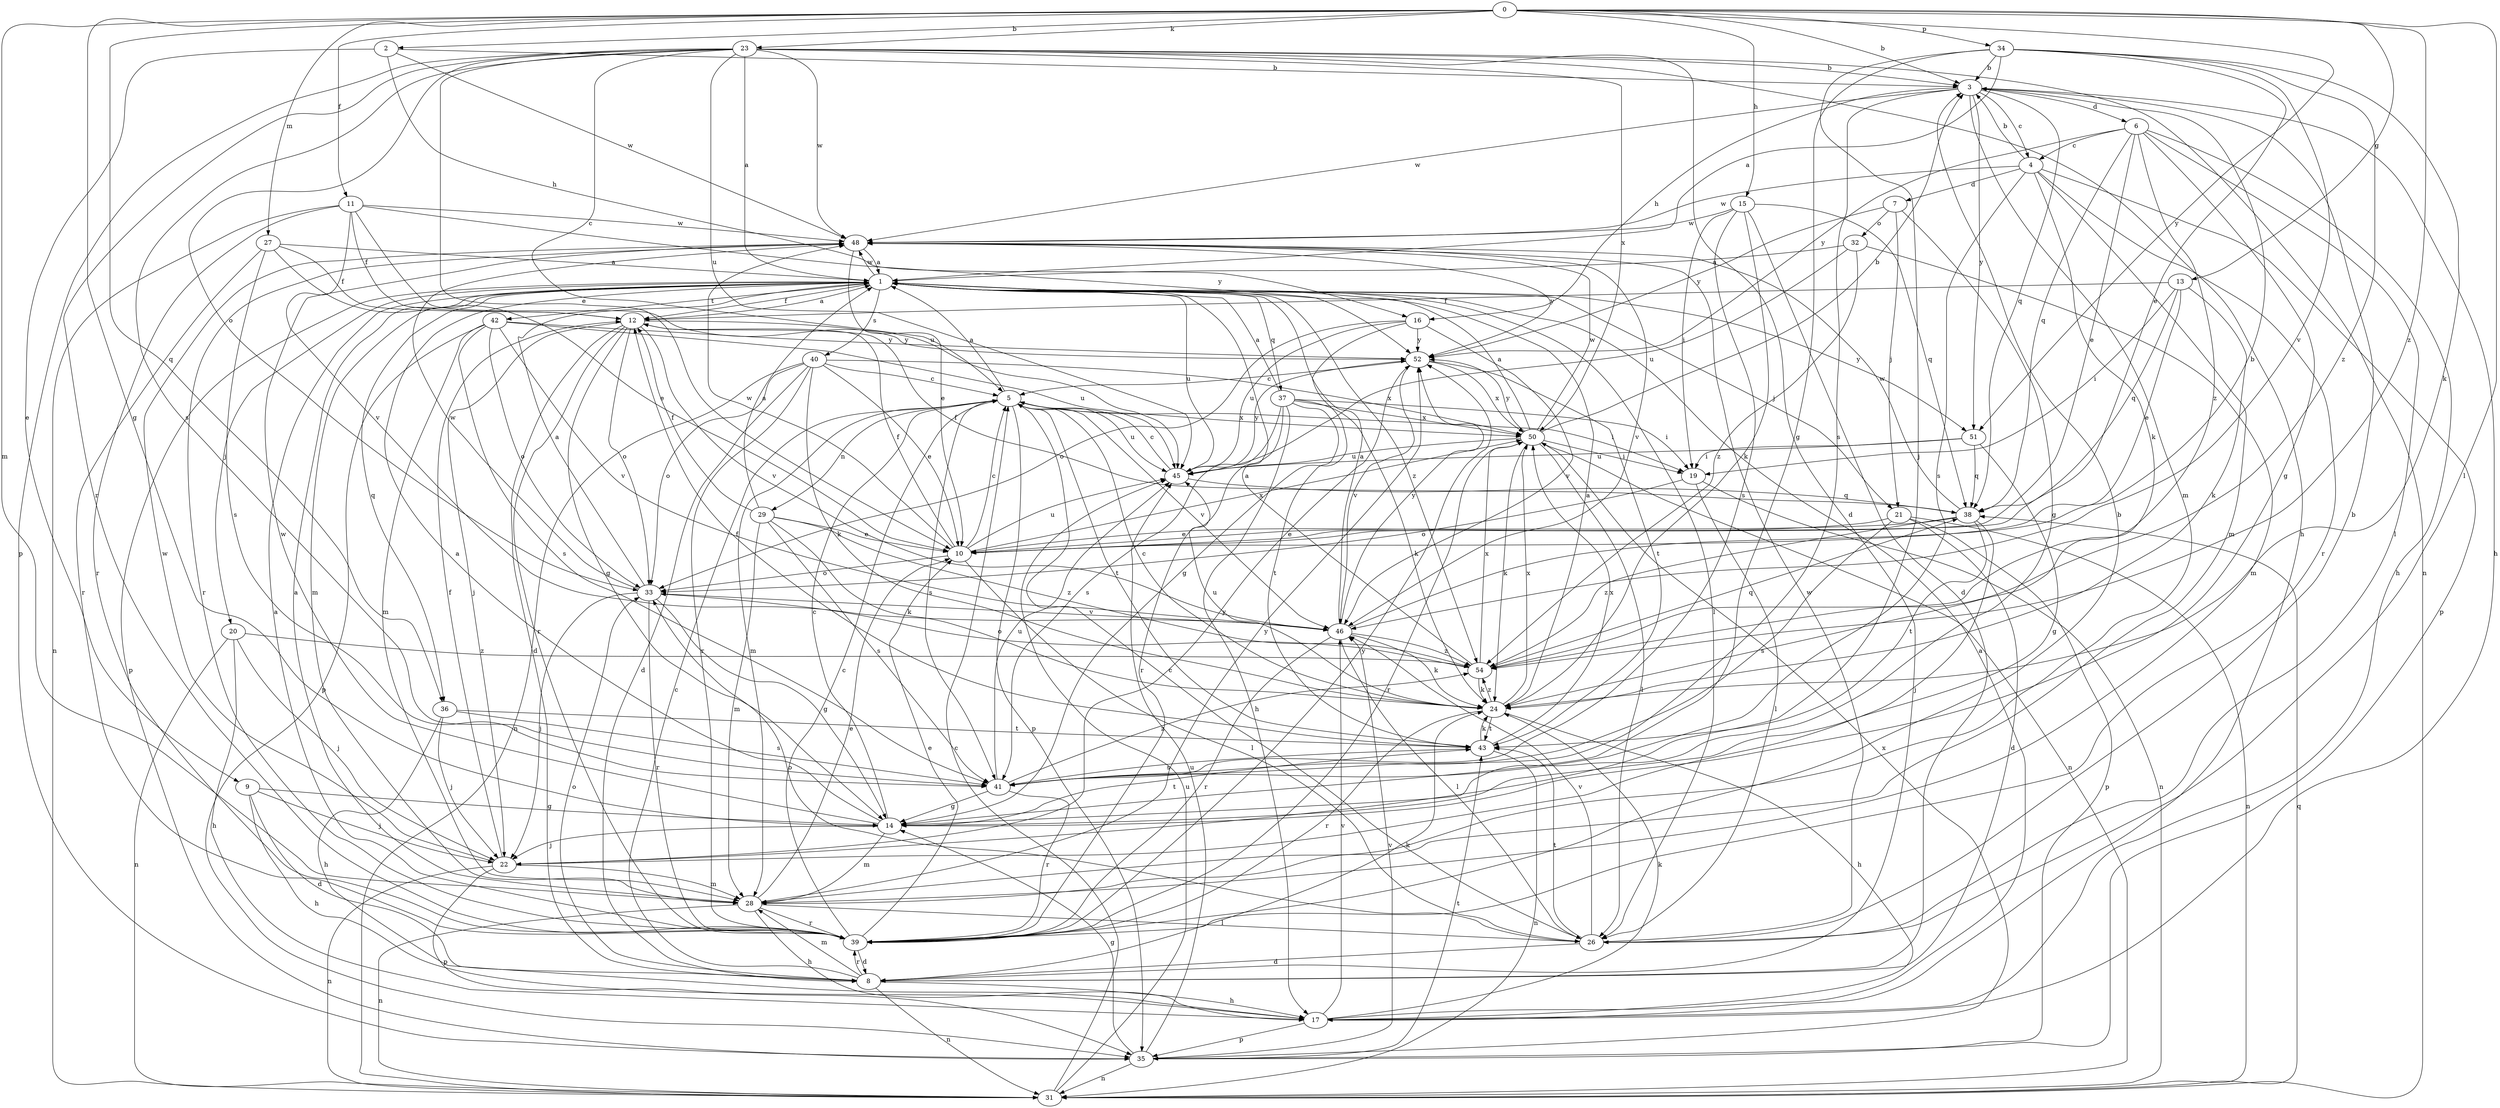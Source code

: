 strict digraph  {
0;
1;
2;
3;
4;
5;
6;
7;
8;
9;
10;
11;
12;
13;
14;
15;
16;
17;
19;
20;
21;
22;
23;
24;
26;
27;
28;
29;
31;
32;
33;
34;
35;
36;
37;
38;
39;
40;
41;
42;
43;
45;
46;
48;
50;
51;
52;
54;
0 -> 2  [label=b];
0 -> 3  [label=b];
0 -> 11  [label=f];
0 -> 13  [label=g];
0 -> 14  [label=g];
0 -> 15  [label=h];
0 -> 23  [label=k];
0 -> 26  [label=l];
0 -> 27  [label=m];
0 -> 28  [label=m];
0 -> 34  [label=p];
0 -> 36  [label=q];
0 -> 51  [label=y];
0 -> 54  [label=z];
1 -> 12  [label=f];
1 -> 20  [label=j];
1 -> 21  [label=j];
1 -> 26  [label=l];
1 -> 28  [label=m];
1 -> 35  [label=p];
1 -> 36  [label=q];
1 -> 37  [label=q];
1 -> 40  [label=s];
1 -> 42  [label=t];
1 -> 45  [label=u];
1 -> 48  [label=w];
1 -> 51  [label=y];
1 -> 54  [label=z];
2 -> 3  [label=b];
2 -> 9  [label=e];
2 -> 16  [label=h];
2 -> 48  [label=w];
3 -> 4  [label=c];
3 -> 6  [label=d];
3 -> 16  [label=h];
3 -> 17  [label=h];
3 -> 28  [label=m];
3 -> 38  [label=q];
3 -> 41  [label=s];
3 -> 48  [label=w];
3 -> 51  [label=y];
4 -> 3  [label=b];
4 -> 7  [label=d];
4 -> 24  [label=k];
4 -> 28  [label=m];
4 -> 35  [label=p];
4 -> 39  [label=r];
4 -> 41  [label=s];
4 -> 48  [label=w];
5 -> 1  [label=a];
5 -> 19  [label=i];
5 -> 28  [label=m];
5 -> 29  [label=n];
5 -> 35  [label=p];
5 -> 41  [label=s];
5 -> 43  [label=t];
5 -> 45  [label=u];
5 -> 46  [label=v];
5 -> 50  [label=x];
6 -> 4  [label=c];
6 -> 10  [label=e];
6 -> 14  [label=g];
6 -> 17  [label=h];
6 -> 26  [label=l];
6 -> 38  [label=q];
6 -> 52  [label=y];
6 -> 54  [label=z];
7 -> 14  [label=g];
7 -> 21  [label=j];
7 -> 32  [label=o];
7 -> 52  [label=y];
8 -> 5  [label=c];
8 -> 17  [label=h];
8 -> 24  [label=k];
8 -> 28  [label=m];
8 -> 31  [label=n];
8 -> 33  [label=o];
8 -> 39  [label=r];
9 -> 8  [label=d];
9 -> 14  [label=g];
9 -> 17  [label=h];
9 -> 22  [label=j];
10 -> 5  [label=c];
10 -> 12  [label=f];
10 -> 26  [label=l];
10 -> 33  [label=o];
10 -> 45  [label=u];
10 -> 48  [label=w];
10 -> 50  [label=x];
11 -> 12  [label=f];
11 -> 31  [label=n];
11 -> 39  [label=r];
11 -> 45  [label=u];
11 -> 46  [label=v];
11 -> 48  [label=w];
11 -> 52  [label=y];
12 -> 1  [label=a];
12 -> 8  [label=d];
12 -> 14  [label=g];
12 -> 22  [label=j];
12 -> 33  [label=o];
12 -> 39  [label=r];
12 -> 46  [label=v];
12 -> 52  [label=y];
13 -> 10  [label=e];
13 -> 12  [label=f];
13 -> 19  [label=i];
13 -> 24  [label=k];
13 -> 38  [label=q];
14 -> 1  [label=a];
14 -> 5  [label=c];
14 -> 22  [label=j];
14 -> 28  [label=m];
14 -> 43  [label=t];
14 -> 48  [label=w];
15 -> 8  [label=d];
15 -> 19  [label=i];
15 -> 24  [label=k];
15 -> 38  [label=q];
15 -> 41  [label=s];
15 -> 48  [label=w];
16 -> 14  [label=g];
16 -> 33  [label=o];
16 -> 45  [label=u];
16 -> 46  [label=v];
16 -> 52  [label=y];
17 -> 1  [label=a];
17 -> 24  [label=k];
17 -> 35  [label=p];
17 -> 46  [label=v];
19 -> 26  [label=l];
19 -> 31  [label=n];
19 -> 33  [label=o];
20 -> 17  [label=h];
20 -> 22  [label=j];
20 -> 31  [label=n];
20 -> 54  [label=z];
21 -> 8  [label=d];
21 -> 10  [label=e];
21 -> 31  [label=n];
21 -> 35  [label=p];
21 -> 41  [label=s];
22 -> 12  [label=f];
22 -> 28  [label=m];
22 -> 31  [label=n];
22 -> 35  [label=p];
22 -> 48  [label=w];
22 -> 52  [label=y];
23 -> 1  [label=a];
23 -> 3  [label=b];
23 -> 5  [label=c];
23 -> 8  [label=d];
23 -> 10  [label=e];
23 -> 17  [label=h];
23 -> 31  [label=n];
23 -> 33  [label=o];
23 -> 35  [label=p];
23 -> 39  [label=r];
23 -> 41  [label=s];
23 -> 45  [label=u];
23 -> 48  [label=w];
23 -> 50  [label=x];
24 -> 1  [label=a];
24 -> 5  [label=c];
24 -> 17  [label=h];
24 -> 39  [label=r];
24 -> 43  [label=t];
24 -> 45  [label=u];
24 -> 50  [label=x];
24 -> 54  [label=z];
26 -> 3  [label=b];
26 -> 5  [label=c];
26 -> 8  [label=d];
26 -> 33  [label=o];
26 -> 43  [label=t];
26 -> 46  [label=v];
26 -> 48  [label=w];
27 -> 1  [label=a];
27 -> 10  [label=e];
27 -> 12  [label=f];
27 -> 39  [label=r];
27 -> 41  [label=s];
28 -> 1  [label=a];
28 -> 10  [label=e];
28 -> 17  [label=h];
28 -> 26  [label=l];
28 -> 31  [label=n];
28 -> 39  [label=r];
28 -> 52  [label=y];
29 -> 1  [label=a];
29 -> 10  [label=e];
29 -> 12  [label=f];
29 -> 24  [label=k];
29 -> 28  [label=m];
29 -> 41  [label=s];
29 -> 54  [label=z];
31 -> 5  [label=c];
31 -> 38  [label=q];
31 -> 45  [label=u];
32 -> 1  [label=a];
32 -> 28  [label=m];
32 -> 45  [label=u];
32 -> 54  [label=z];
33 -> 1  [label=a];
33 -> 14  [label=g];
33 -> 22  [label=j];
33 -> 39  [label=r];
33 -> 46  [label=v];
33 -> 48  [label=w];
34 -> 1  [label=a];
34 -> 3  [label=b];
34 -> 10  [label=e];
34 -> 14  [label=g];
34 -> 22  [label=j];
34 -> 24  [label=k];
34 -> 46  [label=v];
34 -> 54  [label=z];
35 -> 14  [label=g];
35 -> 31  [label=n];
35 -> 43  [label=t];
35 -> 45  [label=u];
35 -> 46  [label=v];
35 -> 50  [label=x];
36 -> 17  [label=h];
36 -> 22  [label=j];
36 -> 41  [label=s];
36 -> 43  [label=t];
37 -> 1  [label=a];
37 -> 17  [label=h];
37 -> 19  [label=i];
37 -> 24  [label=k];
37 -> 39  [label=r];
37 -> 41  [label=s];
37 -> 43  [label=t];
37 -> 50  [label=x];
38 -> 10  [label=e];
38 -> 12  [label=f];
38 -> 22  [label=j];
38 -> 43  [label=t];
38 -> 48  [label=w];
38 -> 54  [label=z];
39 -> 1  [label=a];
39 -> 3  [label=b];
39 -> 5  [label=c];
39 -> 8  [label=d];
39 -> 10  [label=e];
39 -> 52  [label=y];
40 -> 5  [label=c];
40 -> 8  [label=d];
40 -> 10  [label=e];
40 -> 24  [label=k];
40 -> 31  [label=n];
40 -> 33  [label=o];
40 -> 39  [label=r];
40 -> 50  [label=x];
41 -> 14  [label=g];
41 -> 39  [label=r];
41 -> 45  [label=u];
41 -> 54  [label=z];
42 -> 28  [label=m];
42 -> 33  [label=o];
42 -> 35  [label=p];
42 -> 41  [label=s];
42 -> 45  [label=u];
42 -> 46  [label=v];
42 -> 52  [label=y];
43 -> 12  [label=f];
43 -> 24  [label=k];
43 -> 31  [label=n];
43 -> 41  [label=s];
43 -> 50  [label=x];
45 -> 5  [label=c];
45 -> 38  [label=q];
45 -> 52  [label=y];
46 -> 1  [label=a];
46 -> 3  [label=b];
46 -> 24  [label=k];
46 -> 26  [label=l];
46 -> 39  [label=r];
46 -> 52  [label=y];
46 -> 54  [label=z];
48 -> 1  [label=a];
48 -> 10  [label=e];
48 -> 39  [label=r];
48 -> 46  [label=v];
48 -> 52  [label=y];
50 -> 1  [label=a];
50 -> 3  [label=b];
50 -> 19  [label=i];
50 -> 24  [label=k];
50 -> 26  [label=l];
50 -> 31  [label=n];
50 -> 39  [label=r];
50 -> 45  [label=u];
50 -> 48  [label=w];
50 -> 52  [label=y];
51 -> 14  [label=g];
51 -> 19  [label=i];
51 -> 38  [label=q];
51 -> 45  [label=u];
52 -> 5  [label=c];
52 -> 43  [label=t];
52 -> 46  [label=v];
52 -> 50  [label=x];
54 -> 1  [label=a];
54 -> 24  [label=k];
54 -> 33  [label=o];
54 -> 38  [label=q];
54 -> 50  [label=x];
}
